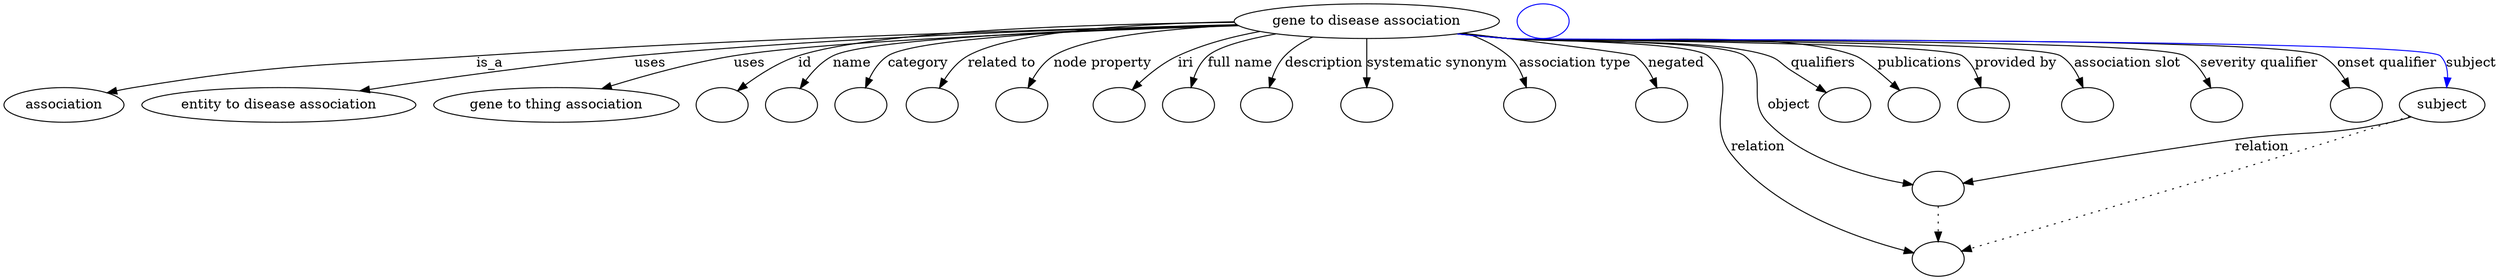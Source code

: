 digraph {
	graph [bb="0,0,2141.6,281"];
	node [label="\N"];
	"gene to disease association"	 [height=0.5,
		label="gene to disease association",
		pos="1177.4,263",
		width=2.9207];
	association	 [height=0.5,
		pos="49.402,177",
		width=1.3723];
	"gene to disease association" -> association	 [label=is_a,
		lp="420.68,220",
		pos="e,85.627,189.43 1073.5,260.08 925.66,255.48 646.26,245.15 408.85,227 274.51,216.73 239.36,222.21 107.4,195 103.51,194.2 99.497,193.24 \
95.495,192.19"];
	"entity to disease association"	 [height=0.5,
		pos="225.4,177",
		width=3.0164];
	"gene to disease association" -> "entity to disease association"	 [label=uses,
		lp="551.46,220",
		pos="e,297.12,190.55 1073.2,260.37 946.69,256.43 726.84,247.18 539.29,227 460,218.47 370.2,203.64 307.02,192.33"];
	"gene to thing association"	 [height=0.5,
		pos="449.4,177",
		width=2.7163];
	"gene to disease association" -> "gene to thing association"	 [label=uses,
		lp="637.46,220",
		pos="e,495.44,192.99 1074.9,258.92 939.62,253.07 708.82,241.43 625.29,227 584.43,219.94 539.48,207.07 505.25,196.16"];
	id	 [color=black,
		height=0.5,
		label="",
		pos="592.4,177",
		width=0.75];
	"gene to disease association" -> id	 [color=black,
		label=id,
		lp="694.85,220",
		pos="e,611.66,190.03 1073.3,260.26 951.71,256.19 758.26,246.8 688.51,227 664.1,220.07 638.72,206.56 620.18,195.32",
		style=solid];
	name	 [color=black,
		height=0.5,
		label="",
		pos="664.4,177",
		width=0.75];
	"gene to disease association" -> name	 [color=black,
		label=name,
		lp="742.56,220",
		pos="e,678.71,192.62 1076.3,258.05 953.47,251.55 758.65,239.48 727.08,227 711.88,220.99 697.42,209.96 686.24,199.79",
		style=solid];
	category	 [color=black,
		height=0.5,
		label="",
		pos="736.4,177",
		width=0.75];
	"gene to disease association" -> category	 [color=black,
		label=category,
		lp="801.5,220",
		pos="e,745.71,194.46 1076.2,257.98 966.37,251.88 803.01,240.7 777.21,227 766.86,221.51 758.15,212.16 751.48,203.02",
		style=solid];
	"related to"	 [color=black,
		height=0.5,
		label="",
		pos="808.4,177",
		width=0.75];
	"gene to disease association" -> "related to"	 [color=black,
		label="related to",
		lp="870.64,220",
		pos="e,816.01,194.34 1079.1,256.49 988.09,249.79 863.93,238.73 843.93,227 834.42,221.43 826.79,212.19 821.08,203.16",
		style=solid];
	"node property"	 [color=black,
		height=0.5,
		label="",
		pos="880.4,177",
		width=0.75];
	"gene to disease association" -> "node property"	 [color=black,
		label="node property",
		lp="953.47,220",
		pos="e,887.76,194.7 1076.7,257.67 1014.3,252.77 941.04,243.63 914.26,227 905.27,221.42 898.11,212.46 892.73,203.67",
		style=solid];
	iri	 [color=black,
		height=0.5,
		label="",
		pos="952.4,177",
		width=0.75];
	"gene to disease association" -> iri	 [color=black,
		label=iri,
		lp="1026.6,220",
		pos="e,968.38,191.83 1097.2,251.31 1071.8,245.87 1044,238.07 1020,227 1004.2,219.77 988.58,208.5 976.3,198.49",
		style=solid];
	"full name"	 [color=black,
		height=0.5,
		label="",
		pos="1024.4,177",
		width=0.75];
	"gene to disease association" -> "full name"	 [color=black,
		label="full name",
		lp="1074,220",
		pos="e,1028.5,195.07 1108.2,249.41 1082.4,243.21 1057,235.38 1047.1,227 1040.3,221.12 1035.4,212.74 1031.9,204.51",
		style=solid];
	description	 [color=black,
		height=0.5,
		label="",
		pos="1096.4,177",
		width=0.75];
	"gene to disease association" -> description	 [color=black,
		label=description,
		lp="1142.5,220",
		pos="e,1098.3,195.24 1135.2,246.5 1126.3,241.38 1117.6,234.93 1111.2,227 1106.1,220.74 1102.8,212.78 1100.6,205.08",
		style=solid];
	"systematic synonym"	 [color=black,
		height=0.5,
		label="",
		pos="1177.4,177",
		width=0.75];
	"gene to disease association" -> "systematic synonym"	 [color=black,
		label="systematic synonym",
		lp="1234.4,220",
		pos="e,1177.4,195.21 1177.4,244.76 1177.4,233.36 1177.4,218.43 1177.4,205.49",
		style=solid];
	"association type"	 [color=black,
		height=0.5,
		label="",
		pos="1314.4,177",
		width=0.75];
	"gene to disease association" -> "association type"	 [color=black,
		label="association type",
		lp="1348.3,220",
		pos="e,1310.5,194.95 1251,250.15 1266,244.88 1280.7,237.46 1292.4,227 1299,221.07 1303.8,212.76 1307.1,204.63",
		style=solid];
	negated	 [color=black,
		height=0.5,
		label="",
		pos="1410.4,177",
		width=0.75];
	"gene to disease association" -> negated	 [color=black,
		label=negated,
		lp="1428.2,220",
		pos="e,1410.4,195.21 1254.3,250.66 1317.5,240.49 1396.7,227.63 1397.4,227 1403.6,221.39 1407,213.28 1408.8,205.21",
		style=solid];
	relation	 [color=black,
		height=0.5,
		label="",
		pos="1662.4,18",
		width=0.75];
	"gene to disease association" -> relation	 [color=black,
		label=relation,
		lp="1516.8,134",
		pos="e,1639.4,27.434 1253.4,250.5 1266.1,248.56 1279.1,246.65 1291.4,245 1327.5,240.16 1425.4,249.03 1454.4,227 1492.6,198.04 1464.2,\
163.99 1494.6,127 1531.8,81.825 1592.7,48.907 1630,31.675",
		style=solid];
	object	 [color=black,
		height=0.5,
		label="",
		pos="1662.4,91",
		width=0.75];
	"gene to disease association" -> object	 [color=black,
		label=object,
		lp="1537.5,177",
		pos="e,1636.6,96.77 1252.7,250.35 1265.6,248.4 1278.9,246.53 1291.4,245 1337,239.41 1461.3,255.44 1497.4,227 1522.4,207.27 1499.1,182.88 \
1520.2,159 1548.3,127.18 1594.6,108.95 1626.7,99.527",
		style=solid];
	qualifiers	 [color=black,
		height=0.5,
		label="",
		pos="1590.4,177",
		width=0.75];
	"gene to disease association" -> qualifiers	 [color=black,
		label=qualifiers,
		lp="1571.5,220",
		pos="e,1573.5,191.1 1252.4,250.3 1265.4,248.34 1278.8,246.49 1291.4,245 1342.5,238.98 1474.1,244.94 1522.4,227 1531.7,223.55 1550.1,209.84 \
1565.4,197.64",
		style=solid];
	publications	 [color=black,
		height=0.5,
		label="",
		pos="1662.4,177",
		width=0.75];
	"gene to disease association" -> publications	 [color=black,
		label=publications,
		lp="1653.6,220",
		pos="e,1646,191.39 1251.8,250.18 1264.9,248.22 1278.6,246.39 1291.4,245 1359.1,237.68 1533.6,250.82 1597.4,227 1606.3,223.66 1623.8,210.09 \
1638.3,197.93",
		style=solid];
	"provided by"	 [color=black,
		height=0.5,
		label="",
		pos="1734.4,177",
		width=0.75];
	"gene to disease association" -> "provided by"	 [color=black,
		label="provided by",
		lp="1742,220",
		pos="e,1724.2,193.71 1251.1,250.13 1264.5,248.15 1278.3,246.32 1291.4,245 1335.3,240.55 1648.4,245.66 1688.4,227 1700.1,221.53 1710.3,\
211.55 1718,201.94",
		style=solid];
	"association slot"	 [color=black,
		height=0.5,
		label="",
		pos="1806.4,177",
		width=0.75];
	"gene to disease association" -> "association slot"	 [color=black,
		label="association slot",
		lp="1835.4,220",
		pos="e,1801.3,195.01 1250.8,250.08 1264.3,248.09 1278.2,246.28 1291.4,245 1345.3,239.77 1732.2,255.24 1778.4,227 1786.9,221.82 1793,213.07 \
1797.3,204.32",
		style=solid];
	"severity qualifier"	 [color=black,
		height=0.5,
		label="",
		pos="1909.4,177",
		width=0.75];
	"gene to disease association" -> "severity qualifier"	 [color=black,
		label="severity qualifier",
		lp="1942.6,220",
		pos="e,1904.7,195.01 1250.5,250.06 1264.1,248.06 1278.1,246.24 1291.4,245 1324.1,241.93 1854.4,244.26 1882.4,227 1890.8,221.82 1896.7,\
213.08 1900.9,204.33",
		style=solid];
	"onset qualifier"	 [color=black,
		height=0.5,
		label="",
		pos="2026.4,177",
		width=0.75];
	"gene to disease association" -> "onset qualifier"	 [color=black,
		label="onset qualifier",
		lp="2048.3,220",
		pos="e,2019.8,194.64 1250.5,250.01 1264.1,248.01 1278.1,246.21 1291.4,245 1330.3,241.45 1959.3,245.93 1993.4,227 2002.8,221.78 2010,212.61 \
2015.2,203.53",
		style=solid];
	subject	 [height=0.5,
		pos="2106.4,177",
		width=0.97656];
	"gene to disease association" -> subject	 [color=blue,
		label=subject,
		lp="2121.2,220",
		pos="e,2106.4,195.2 1250.5,249.97 1264.1,247.98 1278.1,246.19 1291.4,245 1335.7,241.02 2057.2,254.3 2092.4,227 2099.2,221.73 2102.9,213.46 \
2104.8,205.15",
		style=solid];
	object -> relation	 [pos="e,1662.4,36.09 1662.4,72.955 1662.4,64.883 1662.4,55.176 1662.4,46.182",
		style=dotted];
	subject -> relation	 [pos="e,1686.9,26.167 2079,165.56 2073.5,163.33 2067.8,161.05 2062.4,159 1927.9,107.83 1765.7,52.633 1696.4,29.364",
		style=dotted];
	subject -> object	 [label=relation,
		lp="1947.8,134",
		pos="e,1688.2,96.372 2079.8,164.84 2074.1,162.62 2068.1,160.53 2062.4,159 2003.6,143.35 1986.7,150.66 1926.6,141 1844.5,127.79 1748.7,\
108.74 1698,98.384"];
	"gene to disease association subject"	 [color=blue,
		height=0.5,
		label="",
		pos="1327.4,263",
		width=0.75];
}
